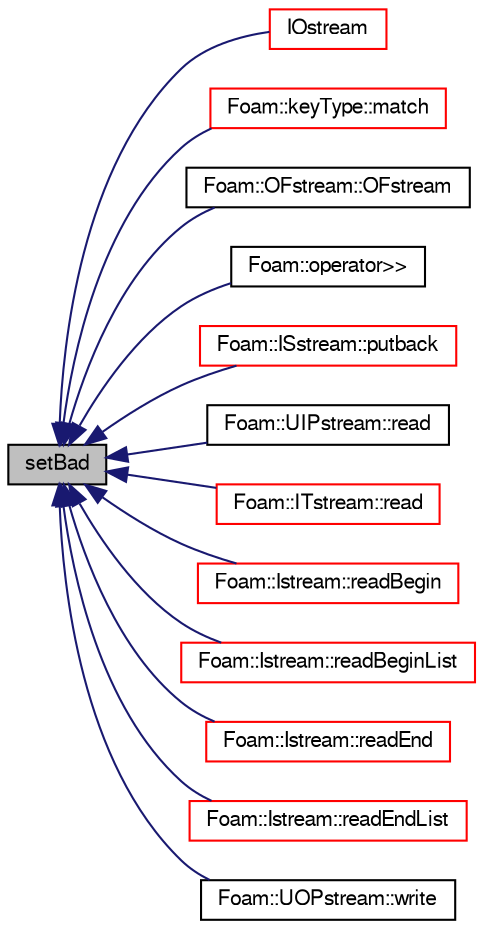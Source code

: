 digraph "setBad"
{
  bgcolor="transparent";
  edge [fontname="FreeSans",fontsize="10",labelfontname="FreeSans",labelfontsize="10"];
  node [fontname="FreeSans",fontsize="10",shape=record];
  rankdir="LR";
  Node42653 [label="setBad",height=0.2,width=0.4,color="black", fillcolor="grey75", style="filled", fontcolor="black"];
  Node42653 -> Node42654 [dir="back",color="midnightblue",fontsize="10",style="solid",fontname="FreeSans"];
  Node42654 [label="IOstream",height=0.2,width=0.4,color="red",URL="$a26226.html#aff5a3d5cd5c2ea4d2bf69669e53d2092",tooltip="Construct setting format and version. "];
  Node42653 -> Node42662 [dir="back",color="midnightblue",fontsize="10",style="solid",fontname="FreeSans"];
  Node42662 [label="Foam::keyType::match",height=0.2,width=0.4,color="red",URL="$a28238.html#abd43459799d1878613ea9acdeb2ba6c3",tooltip="Smart match as regular expression or as a string. "];
  Node42653 -> Node42664 [dir="back",color="midnightblue",fontsize="10",style="solid",fontname="FreeSans"];
  Node42664 [label="Foam::OFstream::OFstream",height=0.2,width=0.4,color="black",URL="$a26190.html#a96b00a76820113a7c7ece8af0541d9e2",tooltip="Construct from pathname. "];
  Node42653 -> Node42665 [dir="back",color="midnightblue",fontsize="10",style="solid",fontname="FreeSans"];
  Node42665 [label="Foam::operator\>\>",height=0.2,width=0.4,color="black",URL="$a21124.html#aae8a055a5af8196c42bde75b2f2ddaac"];
  Node42653 -> Node42666 [dir="back",color="midnightblue",fontsize="10",style="solid",fontname="FreeSans"];
  Node42666 [label="Foam::ISstream::putback",height=0.2,width=0.4,color="red",URL="$a26286.html#aa685529cedb07a4b339c5a87c84b597a",tooltip="Raw, low-level putback character function. "];
  Node42653 -> Node42669 [dir="back",color="midnightblue",fontsize="10",style="solid",fontname="FreeSans"];
  Node42669 [label="Foam::UIPstream::read",height=0.2,width=0.4,color="black",URL="$a26258.html#a3d4b02e5b143d1a4ba9a5b34f11b4ed1",tooltip="Return next token from stream. "];
  Node42653 -> Node42670 [dir="back",color="midnightblue",fontsize="10",style="solid",fontname="FreeSans"];
  Node42670 [label="Foam::ITstream::read",height=0.2,width=0.4,color="red",URL="$a26322.html#a3d4b02e5b143d1a4ba9a5b34f11b4ed1",tooltip="Return next token from stream. "];
  Node42653 -> Node42674 [dir="back",color="midnightblue",fontsize="10",style="solid",fontname="FreeSans"];
  Node42674 [label="Foam::Istream::readBegin",height=0.2,width=0.4,color="red",URL="$a26234.html#a0f770b511770a752d65282976e8a8078"];
  Node42653 -> Node42695 [dir="back",color="midnightblue",fontsize="10",style="solid",fontname="FreeSans"];
  Node42695 [label="Foam::Istream::readBeginList",height=0.2,width=0.4,color="red",URL="$a26234.html#adb9b1a5ac1aacc94b9998439303acfa7"];
  Node42653 -> Node42707 [dir="back",color="midnightblue",fontsize="10",style="solid",fontname="FreeSans"];
  Node42707 [label="Foam::Istream::readEnd",height=0.2,width=0.4,color="red",URL="$a26234.html#a092d231ce97840ca80cad9b0e98acbb8"];
  Node42653 -> Node42717 [dir="back",color="midnightblue",fontsize="10",style="solid",fontname="FreeSans"];
  Node42717 [label="Foam::Istream::readEndList",height=0.2,width=0.4,color="red",URL="$a26234.html#a3fbb1d26a1c975ed5be8df0056c863dd"];
  Node42653 -> Node42718 [dir="back",color="midnightblue",fontsize="10",style="solid",fontname="FreeSans"];
  Node42718 [label="Foam::UOPstream::write",height=0.2,width=0.4,color="black",URL="$a26262.html#a52c3f56f115b2b9b1b7db001a3784003",tooltip="Write next token to stream. "];
}
